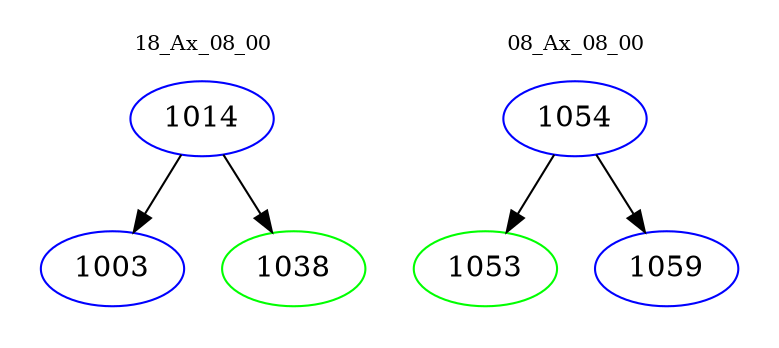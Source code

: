 digraph{
subgraph cluster_0 {
color = white
label = "18_Ax_08_00";
fontsize=10;
T0_1014 [label="1014", color="blue"]
T0_1014 -> T0_1003 [color="black"]
T0_1003 [label="1003", color="blue"]
T0_1014 -> T0_1038 [color="black"]
T0_1038 [label="1038", color="green"]
}
subgraph cluster_1 {
color = white
label = "08_Ax_08_00";
fontsize=10;
T1_1054 [label="1054", color="blue"]
T1_1054 -> T1_1053 [color="black"]
T1_1053 [label="1053", color="green"]
T1_1054 -> T1_1059 [color="black"]
T1_1059 [label="1059", color="blue"]
}
}
